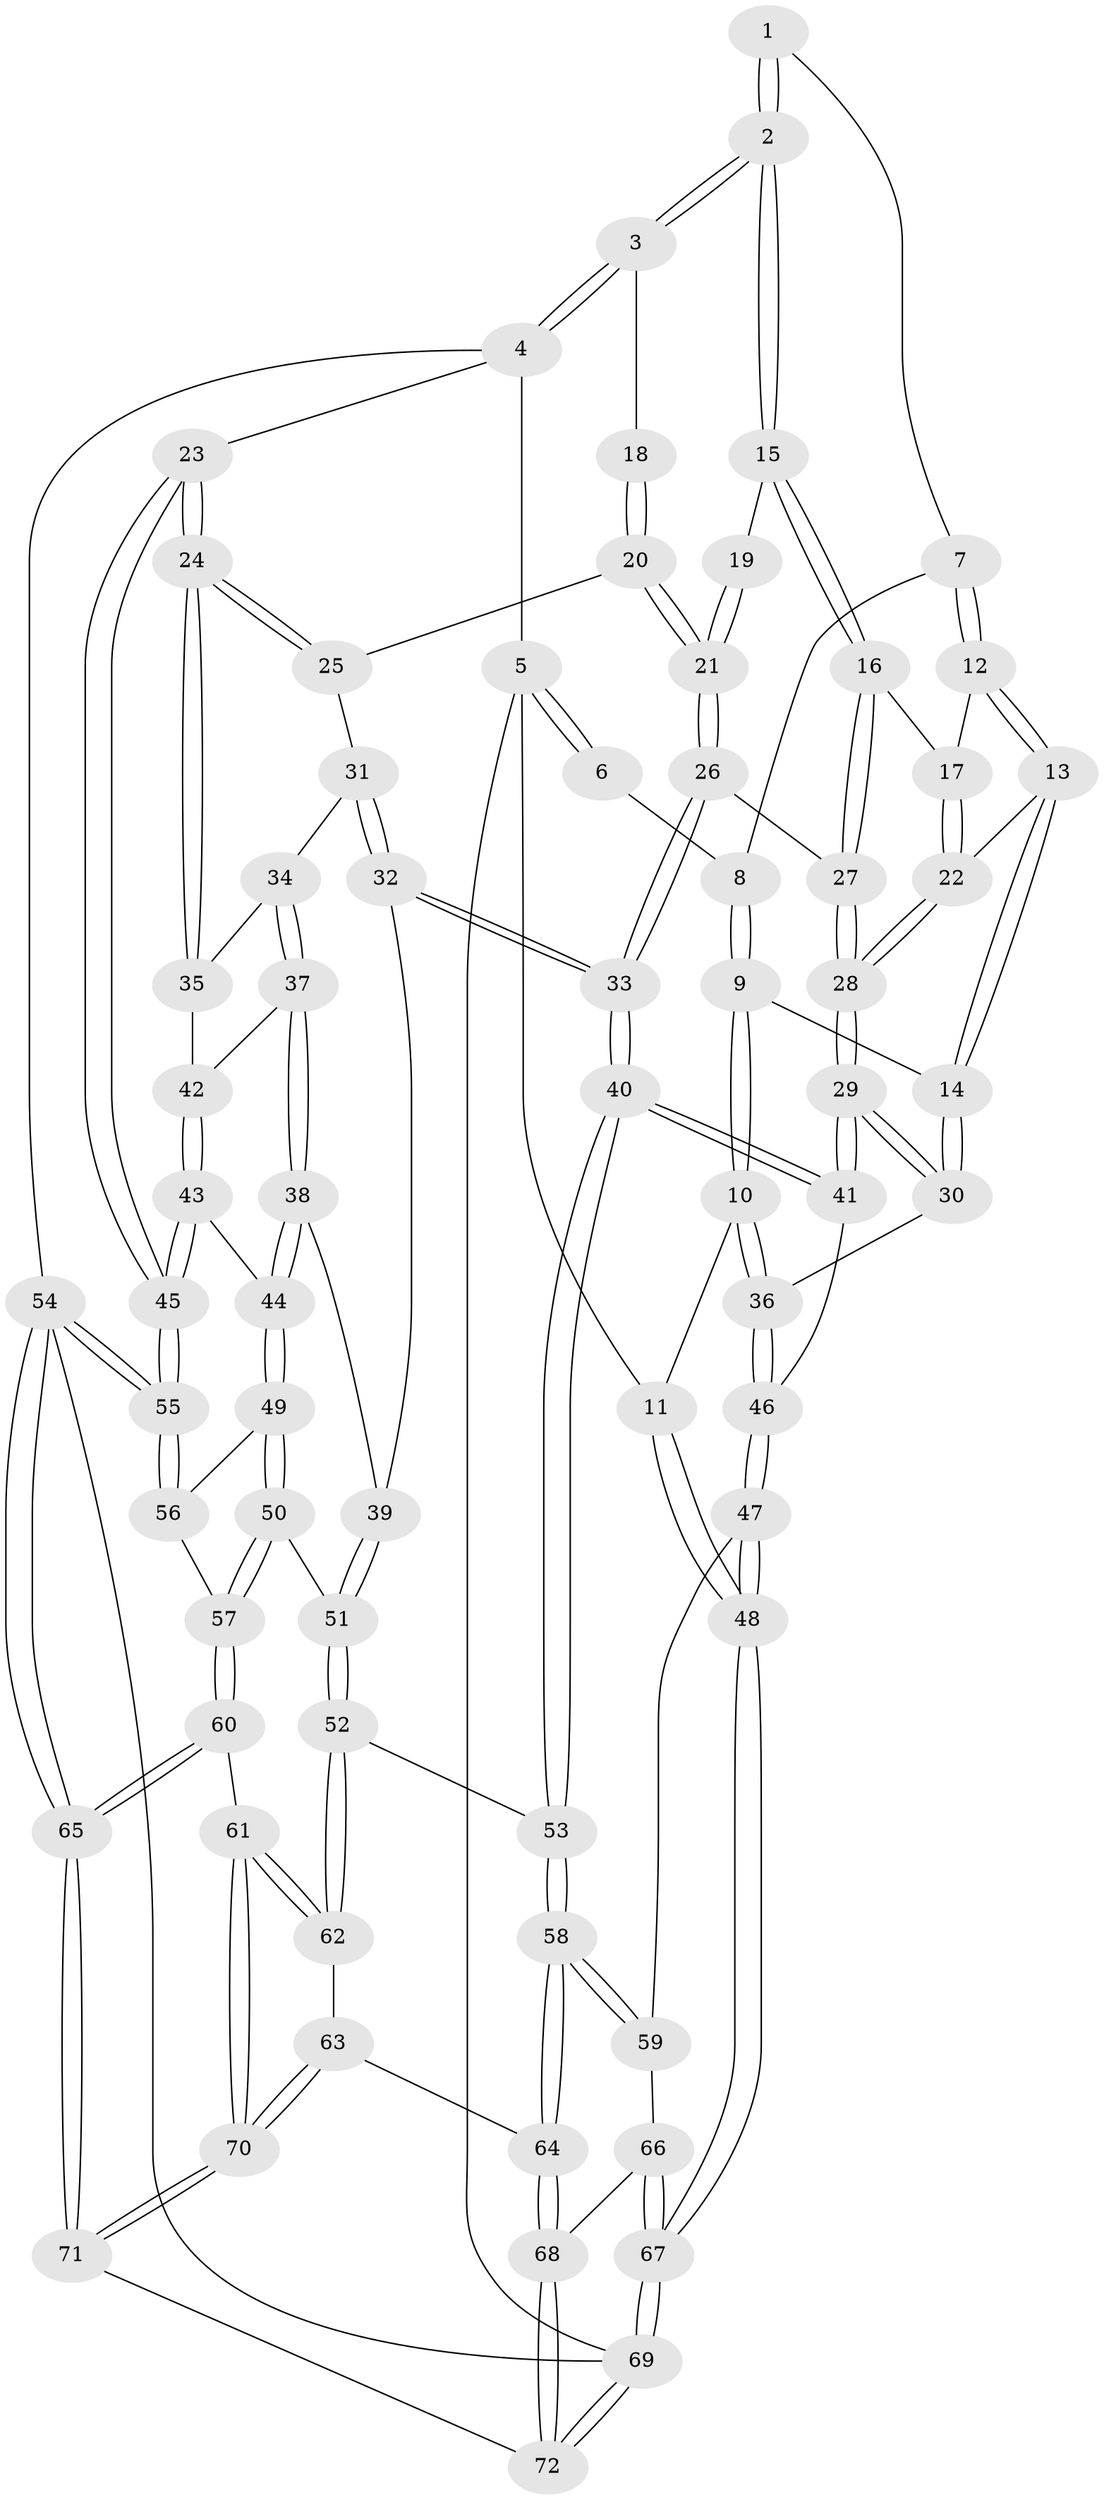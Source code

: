 // Generated by graph-tools (version 1.1) at 2025/51/03/09/25 03:51:12]
// undirected, 72 vertices, 177 edges
graph export_dot {
graph [start="1"]
  node [color=gray90,style=filled];
  1 [pos="+0.2736480454527846+0"];
  2 [pos="+0.4744188899728352+0"];
  3 [pos="+1+0"];
  4 [pos="+1+0"];
  5 [pos="+0+0"];
  6 [pos="+0.17639065393959788+0"];
  7 [pos="+0.2365480796123846+0.07964391209037605"];
  8 [pos="+0.17668809158382423+0.04313965666545319"];
  9 [pos="+0.06624933962237096+0.23470762027533507"];
  10 [pos="+0+0.25061145486150105"];
  11 [pos="+0+0.2067977715114832"];
  12 [pos="+0.2370269710148396+0.08001960175692009"];
  13 [pos="+0.18711130882333557+0.224673413489162"];
  14 [pos="+0.13766530444927397+0.240020115373219"];
  15 [pos="+0.4697485531716317+0.037884901056048484"];
  16 [pos="+0.4695738827989545+0.038938996644699186"];
  17 [pos="+0.4477357129933492+0.05245623269980675"];
  18 [pos="+1+0"];
  19 [pos="+0.7470217321205076+0.1000028728718411"];
  20 [pos="+0.8701363379604111+0.24583677328573814"];
  21 [pos="+0.6900710408151418+0.27139052209388903"];
  22 [pos="+0.2598990272343738+0.21688595823038762"];
  23 [pos="+1+0.3313529706839351"];
  24 [pos="+1+0.3338887850790859"];
  25 [pos="+0.8891761977114886+0.27416760856213646"];
  26 [pos="+0.6580989309787001+0.2897649366587716"];
  27 [pos="+0.4761774462533798+0.05640582644025305"];
  28 [pos="+0.39645229992572883+0.36100019887387647"];
  29 [pos="+0.4265493485953867+0.48436309102271935"];
  30 [pos="+0.2863376032328296+0.4306566229323744"];
  31 [pos="+0.8943224673661784+0.3381847860514368"];
  32 [pos="+0.7214554416168047+0.439003894459102"];
  33 [pos="+0.6259277601152331+0.4129697748962743"];
  34 [pos="+0.9105798419139527+0.38012808295741396"];
  35 [pos="+0.9469162135953556+0.4035888084411769"];
  36 [pos="+0.10841029105588233+0.4658914404559514"];
  37 [pos="+0.8596916853403528+0.437145623487104"];
  38 [pos="+0.8206061565204595+0.4746171698932467"];
  39 [pos="+0.7934723201935451+0.4731836594668634"];
  40 [pos="+0.4931113613645785+0.5403575912276682"];
  41 [pos="+0.4436167360644297+0.5047713433778948"];
  42 [pos="+0.9541437445790105+0.4759912030927793"];
  43 [pos="+0.9671779185954773+0.555380130439269"];
  44 [pos="+0.948145726340714+0.5638870448621824"];
  45 [pos="+1+0.5600121062647452"];
  46 [pos="+0.10272996255312256+0.5920036919303696"];
  47 [pos="+0.06947759532316684+0.652672355119003"];
  48 [pos="+0+0.7097947783536436"];
  49 [pos="+0.9192061537056265+0.6051700875996202"];
  50 [pos="+0.8293519659567514+0.6677448941989812"];
  51 [pos="+0.8027730750976296+0.6602045474853683"];
  52 [pos="+0.6105411292074825+0.6694345053701388"];
  53 [pos="+0.49619819440060586+0.5673438695030594"];
  54 [pos="+1+1"];
  55 [pos="+1+1"];
  56 [pos="+0.9708481297123644+0.6963512177593922"];
  57 [pos="+0.8671608059595948+0.7688598879321695"];
  58 [pos="+0.31445476239594494+0.8083310677044023"];
  59 [pos="+0.22927058317306137+0.7815057786140003"];
  60 [pos="+0.8975572804924921+0.912396235137356"];
  61 [pos="+0.8361467169396044+0.8975705942079698"];
  62 [pos="+0.6497147827396039+0.8147878153767965"];
  63 [pos="+0.5964689604008313+0.9035126739650314"];
  64 [pos="+0.33610252714946404+0.9058584830949369"];
  65 [pos="+1+1"];
  66 [pos="+0.062121919624264846+0.9004782893526706"];
  67 [pos="+0+0.9804145888234204"];
  68 [pos="+0.30780822757671583+1"];
  69 [pos="+0+1"];
  70 [pos="+0.6176213414367706+1"];
  71 [pos="+0.6067917095349608+1"];
  72 [pos="+0.3070410200704686+1"];
  1 -- 2;
  1 -- 2;
  1 -- 7;
  2 -- 3;
  2 -- 3;
  2 -- 15;
  2 -- 15;
  3 -- 4;
  3 -- 4;
  3 -- 18;
  4 -- 5;
  4 -- 23;
  4 -- 54;
  5 -- 6;
  5 -- 6;
  5 -- 11;
  5 -- 69;
  6 -- 8;
  7 -- 8;
  7 -- 12;
  7 -- 12;
  8 -- 9;
  8 -- 9;
  9 -- 10;
  9 -- 10;
  9 -- 14;
  10 -- 11;
  10 -- 36;
  10 -- 36;
  11 -- 48;
  11 -- 48;
  12 -- 13;
  12 -- 13;
  12 -- 17;
  13 -- 14;
  13 -- 14;
  13 -- 22;
  14 -- 30;
  14 -- 30;
  15 -- 16;
  15 -- 16;
  15 -- 19;
  16 -- 17;
  16 -- 27;
  16 -- 27;
  17 -- 22;
  17 -- 22;
  18 -- 20;
  18 -- 20;
  19 -- 21;
  19 -- 21;
  20 -- 21;
  20 -- 21;
  20 -- 25;
  21 -- 26;
  21 -- 26;
  22 -- 28;
  22 -- 28;
  23 -- 24;
  23 -- 24;
  23 -- 45;
  23 -- 45;
  24 -- 25;
  24 -- 25;
  24 -- 35;
  24 -- 35;
  25 -- 31;
  26 -- 27;
  26 -- 33;
  26 -- 33;
  27 -- 28;
  27 -- 28;
  28 -- 29;
  28 -- 29;
  29 -- 30;
  29 -- 30;
  29 -- 41;
  29 -- 41;
  30 -- 36;
  31 -- 32;
  31 -- 32;
  31 -- 34;
  32 -- 33;
  32 -- 33;
  32 -- 39;
  33 -- 40;
  33 -- 40;
  34 -- 35;
  34 -- 37;
  34 -- 37;
  35 -- 42;
  36 -- 46;
  36 -- 46;
  37 -- 38;
  37 -- 38;
  37 -- 42;
  38 -- 39;
  38 -- 44;
  38 -- 44;
  39 -- 51;
  39 -- 51;
  40 -- 41;
  40 -- 41;
  40 -- 53;
  40 -- 53;
  41 -- 46;
  42 -- 43;
  42 -- 43;
  43 -- 44;
  43 -- 45;
  43 -- 45;
  44 -- 49;
  44 -- 49;
  45 -- 55;
  45 -- 55;
  46 -- 47;
  46 -- 47;
  47 -- 48;
  47 -- 48;
  47 -- 59;
  48 -- 67;
  48 -- 67;
  49 -- 50;
  49 -- 50;
  49 -- 56;
  50 -- 51;
  50 -- 57;
  50 -- 57;
  51 -- 52;
  51 -- 52;
  52 -- 53;
  52 -- 62;
  52 -- 62;
  53 -- 58;
  53 -- 58;
  54 -- 55;
  54 -- 55;
  54 -- 65;
  54 -- 65;
  54 -- 69;
  55 -- 56;
  55 -- 56;
  56 -- 57;
  57 -- 60;
  57 -- 60;
  58 -- 59;
  58 -- 59;
  58 -- 64;
  58 -- 64;
  59 -- 66;
  60 -- 61;
  60 -- 65;
  60 -- 65;
  61 -- 62;
  61 -- 62;
  61 -- 70;
  61 -- 70;
  62 -- 63;
  63 -- 64;
  63 -- 70;
  63 -- 70;
  64 -- 68;
  64 -- 68;
  65 -- 71;
  65 -- 71;
  66 -- 67;
  66 -- 67;
  66 -- 68;
  67 -- 69;
  67 -- 69;
  68 -- 72;
  68 -- 72;
  69 -- 72;
  69 -- 72;
  70 -- 71;
  70 -- 71;
  71 -- 72;
}
